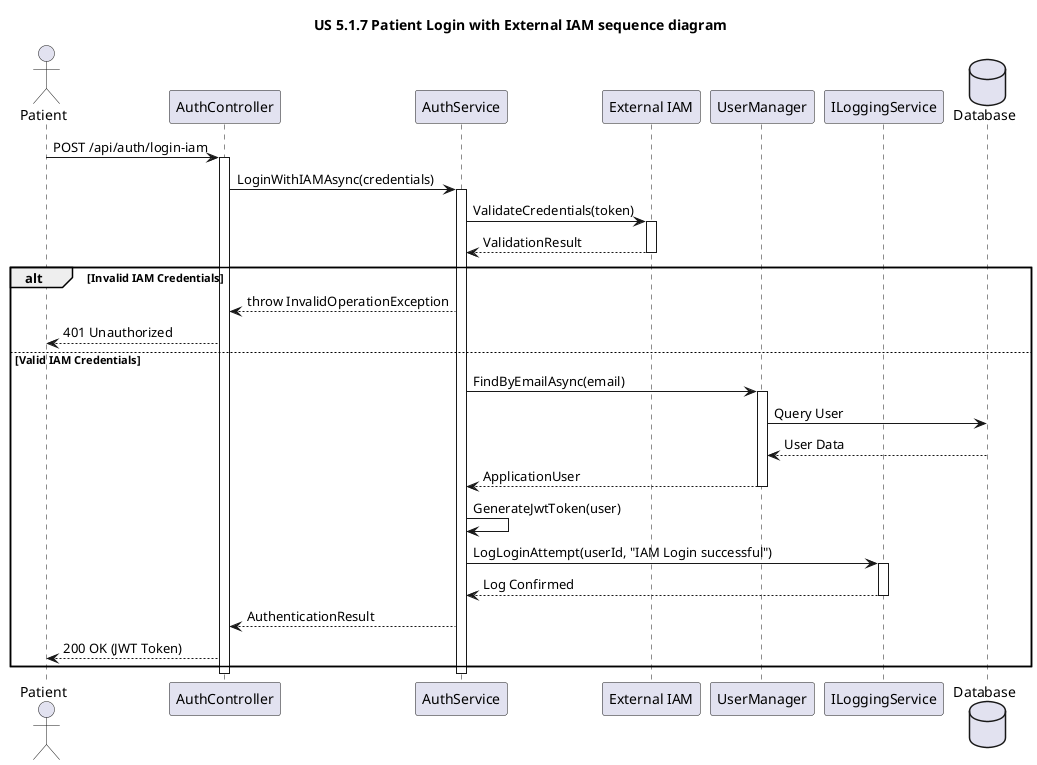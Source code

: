@startuml namespace US 5.1.7 sequence diagram
title US 5.1.7 Patient Login with External IAM sequence diagram

actor Patient
participant "AuthController" as AC
participant "AuthService" as AS
participant "External IAM" as IAM
participant "UserManager" as UM
participant "ILoggingService" as LS
database "Database" as DB

Patient -> AC: POST /api/auth/login-iam
activate AC

AC -> AS: LoginWithIAMAsync(credentials)
activate AS

AS -> IAM: ValidateCredentials(token)
activate IAM
IAM --> AS: ValidationResult
deactivate IAM

alt Invalid IAM Credentials
    AS --> AC: throw InvalidOperationException
    AC --> Patient: 401 Unauthorized
else Valid IAM Credentials
    AS -> UM: FindByEmailAsync(email)
    activate UM
    UM -> DB: Query User
    DB --> UM: User Data
    UM --> AS: ApplicationUser
    deactivate UM

    AS -> AS: GenerateJwtToken(user)
    
    AS -> LS: LogLoginAttempt(userId, "IAM Login successful")
    activate LS
    LS --> AS: Log Confirmed
    deactivate LS

    AS --> AC: AuthenticationResult
    AC --> Patient: 200 OK (JWT Token)
end

deactivate AS
deactivate AC
@enduml

